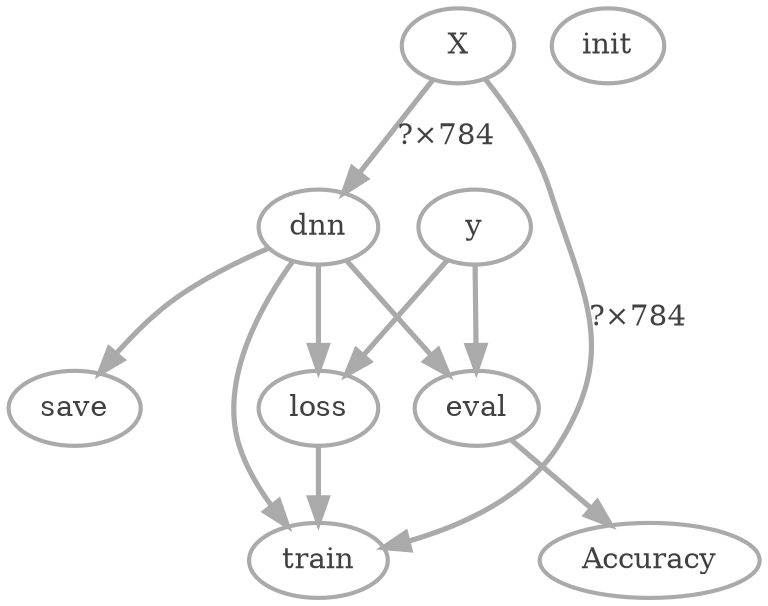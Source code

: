 digraph G {
	graph [color=white fillcolor=white fontcolor="#414141" style=rounded]
	node [color="#aaaaaa" fillcolor=white fontcolor="#414141" penwidth=2 style=filled]
	edge [arrowsize=1.2 color="#aaaaaa" fontcolor="#414141" penwidth=2.5]
	X [label=X]
	dnn [label=dnn]
	init [label=init]
	save [label=save]
	y [label=y]
	train [label=train]
	loss [label=loss]
	eval [label=eval]
	Accuracy [label=Accuracy]
	X -> dnn [label="?×784"]
	dnn -> save
	dnn -> train
	X -> train [label="?×784"]
	loss -> train
	dnn -> loss
	y -> loss [label=""]
	dnn -> eval
	y -> eval [label=""]
	eval -> Accuracy
}

